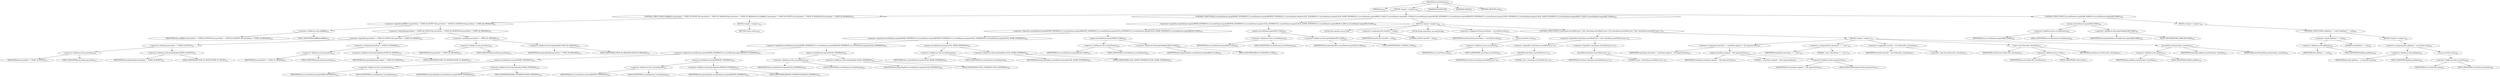 digraph "processElement" {  
"882" [label = <(METHOD,processElement)<SUB>350</SUB>> ]
"883" [label = <(PARAM,this)<SUB>350</SUB>> ]
"884" [label = <(BLOCK,&lt;empty&gt;,&lt;empty&gt;)<SUB>350</SUB>> ]
"885" [label = <(CONTROL_STRUCTURE,if (inEJBRef || (parseState != STATE_IN_ENTITY &amp;&amp; parseState != STATE_IN_SESSION &amp;&amp; parseState != STATE_IN_MESSAGE)),if (inEJBRef || (parseState != STATE_IN_ENTITY &amp;&amp; parseState != STATE_IN_SESSION &amp;&amp; parseState != STATE_IN_MESSAGE)))<SUB>351</SUB>> ]
"886" [label = <(&lt;operator&gt;.logicalOr,inEJBRef || (parseState != STATE_IN_ENTITY &amp;&amp; parseState != STATE_IN_SESSION &amp;&amp; parseState != STATE_IN_MESSAGE))<SUB>351</SUB>> ]
"887" [label = <(&lt;operator&gt;.fieldAccess,this.inEJBRef)<SUB>351</SUB>> ]
"888" [label = <(IDENTIFIER,this,inEJBRef || (parseState != STATE_IN_ENTITY &amp;&amp; parseState != STATE_IN_SESSION &amp;&amp; parseState != STATE_IN_MESSAGE))<SUB>351</SUB>> ]
"889" [label = <(FIELD_IDENTIFIER,inEJBRef,inEJBRef)<SUB>351</SUB>> ]
"890" [label = <(&lt;operator&gt;.logicalAnd,parseState != STATE_IN_ENTITY &amp;&amp; parseState != STATE_IN_SESSION &amp;&amp; parseState != STATE_IN_MESSAGE)<SUB>352</SUB>> ]
"891" [label = <(&lt;operator&gt;.logicalAnd,parseState != STATE_IN_ENTITY &amp;&amp; parseState != STATE_IN_SESSION)<SUB>352</SUB>> ]
"892" [label = <(&lt;operator&gt;.notEquals,parseState != STATE_IN_ENTITY)<SUB>352</SUB>> ]
"893" [label = <(&lt;operator&gt;.fieldAccess,this.parseState)<SUB>352</SUB>> ]
"894" [label = <(IDENTIFIER,this,parseState != STATE_IN_ENTITY)<SUB>352</SUB>> ]
"895" [label = <(FIELD_IDENTIFIER,parseState,parseState)<SUB>352</SUB>> ]
"896" [label = <(&lt;operator&gt;.fieldAccess,DescriptorHandler.STATE_IN_ENTITY)<SUB>352</SUB>> ]
"897" [label = <(IDENTIFIER,DescriptorHandler,parseState != STATE_IN_ENTITY)<SUB>352</SUB>> ]
"898" [label = <(FIELD_IDENTIFIER,STATE_IN_ENTITY,STATE_IN_ENTITY)<SUB>352</SUB>> ]
"899" [label = <(&lt;operator&gt;.notEquals,parseState != STATE_IN_SESSION)<SUB>353</SUB>> ]
"900" [label = <(&lt;operator&gt;.fieldAccess,this.parseState)<SUB>353</SUB>> ]
"901" [label = <(IDENTIFIER,this,parseState != STATE_IN_SESSION)<SUB>353</SUB>> ]
"902" [label = <(FIELD_IDENTIFIER,parseState,parseState)<SUB>353</SUB>> ]
"903" [label = <(&lt;operator&gt;.fieldAccess,DescriptorHandler.STATE_IN_SESSION)<SUB>353</SUB>> ]
"904" [label = <(IDENTIFIER,DescriptorHandler,parseState != STATE_IN_SESSION)<SUB>353</SUB>> ]
"905" [label = <(FIELD_IDENTIFIER,STATE_IN_SESSION,STATE_IN_SESSION)<SUB>353</SUB>> ]
"906" [label = <(&lt;operator&gt;.notEquals,parseState != STATE_IN_MESSAGE)<SUB>354</SUB>> ]
"907" [label = <(&lt;operator&gt;.fieldAccess,this.parseState)<SUB>354</SUB>> ]
"908" [label = <(IDENTIFIER,this,parseState != STATE_IN_MESSAGE)<SUB>354</SUB>> ]
"909" [label = <(FIELD_IDENTIFIER,parseState,parseState)<SUB>354</SUB>> ]
"910" [label = <(&lt;operator&gt;.fieldAccess,DescriptorHandler.STATE_IN_MESSAGE)<SUB>354</SUB>> ]
"911" [label = <(IDENTIFIER,DescriptorHandler,parseState != STATE_IN_MESSAGE)<SUB>354</SUB>> ]
"912" [label = <(FIELD_IDENTIFIER,STATE_IN_MESSAGE,STATE_IN_MESSAGE)<SUB>354</SUB>> ]
"913" [label = <(BLOCK,&lt;empty&gt;,&lt;empty&gt;)<SUB>354</SUB>> ]
"914" [label = <(RETURN,return;,return;)<SUB>355</SUB>> ]
"915" [label = <(CONTROL_STRUCTURE,if (currentElement.equals(HOME_INTERFACE) || currentElement.equals(REMOTE_INTERFACE) || currentElement.equals(LOCAL_INTERFACE) || currentElement.equals(LOCAL_HOME_INTERFACE) || currentElement.equals(BEAN_CLASS) || currentElement.equals(PK_CLASS)),if (currentElement.equals(HOME_INTERFACE) || currentElement.equals(REMOTE_INTERFACE) || currentElement.equals(LOCAL_INTERFACE) || currentElement.equals(LOCAL_HOME_INTERFACE) || currentElement.equals(BEAN_CLASS) || currentElement.equals(PK_CLASS)))<SUB>358</SUB>> ]
"916" [label = <(&lt;operator&gt;.logicalOr,currentElement.equals(HOME_INTERFACE) || currentElement.equals(REMOTE_INTERFACE) || currentElement.equals(LOCAL_INTERFACE) || currentElement.equals(LOCAL_HOME_INTERFACE) || currentElement.equals(BEAN_CLASS) || currentElement.equals(PK_CLASS))<SUB>358</SUB>> ]
"917" [label = <(&lt;operator&gt;.logicalOr,currentElement.equals(HOME_INTERFACE) || currentElement.equals(REMOTE_INTERFACE) || currentElement.equals(LOCAL_INTERFACE) || currentElement.equals(LOCAL_HOME_INTERFACE) || currentElement.equals(BEAN_CLASS))<SUB>358</SUB>> ]
"918" [label = <(&lt;operator&gt;.logicalOr,currentElement.equals(HOME_INTERFACE) || currentElement.equals(REMOTE_INTERFACE) || currentElement.equals(LOCAL_INTERFACE) || currentElement.equals(LOCAL_HOME_INTERFACE))<SUB>358</SUB>> ]
"919" [label = <(&lt;operator&gt;.logicalOr,currentElement.equals(HOME_INTERFACE) || currentElement.equals(REMOTE_INTERFACE) || currentElement.equals(LOCAL_INTERFACE))<SUB>358</SUB>> ]
"920" [label = <(&lt;operator&gt;.logicalOr,currentElement.equals(HOME_INTERFACE) || currentElement.equals(REMOTE_INTERFACE))<SUB>358</SUB>> ]
"921" [label = <(equals,currentElement.equals(HOME_INTERFACE))<SUB>358</SUB>> ]
"922" [label = <(&lt;operator&gt;.fieldAccess,this.currentElement)<SUB>358</SUB>> ]
"923" [label = <(IDENTIFIER,this,currentElement.equals(HOME_INTERFACE))<SUB>358</SUB>> ]
"924" [label = <(FIELD_IDENTIFIER,currentElement,currentElement)<SUB>358</SUB>> ]
"925" [label = <(&lt;operator&gt;.fieldAccess,DescriptorHandler.HOME_INTERFACE)<SUB>358</SUB>> ]
"926" [label = <(IDENTIFIER,DescriptorHandler,currentElement.equals(HOME_INTERFACE))<SUB>358</SUB>> ]
"927" [label = <(FIELD_IDENTIFIER,HOME_INTERFACE,HOME_INTERFACE)<SUB>358</SUB>> ]
"928" [label = <(equals,currentElement.equals(REMOTE_INTERFACE))<SUB>359</SUB>> ]
"929" [label = <(&lt;operator&gt;.fieldAccess,this.currentElement)<SUB>359</SUB>> ]
"930" [label = <(IDENTIFIER,this,currentElement.equals(REMOTE_INTERFACE))<SUB>359</SUB>> ]
"931" [label = <(FIELD_IDENTIFIER,currentElement,currentElement)<SUB>359</SUB>> ]
"932" [label = <(&lt;operator&gt;.fieldAccess,DescriptorHandler.REMOTE_INTERFACE)<SUB>359</SUB>> ]
"933" [label = <(IDENTIFIER,DescriptorHandler,currentElement.equals(REMOTE_INTERFACE))<SUB>359</SUB>> ]
"934" [label = <(FIELD_IDENTIFIER,REMOTE_INTERFACE,REMOTE_INTERFACE)<SUB>359</SUB>> ]
"935" [label = <(equals,currentElement.equals(LOCAL_INTERFACE))<SUB>360</SUB>> ]
"936" [label = <(&lt;operator&gt;.fieldAccess,this.currentElement)<SUB>360</SUB>> ]
"937" [label = <(IDENTIFIER,this,currentElement.equals(LOCAL_INTERFACE))<SUB>360</SUB>> ]
"938" [label = <(FIELD_IDENTIFIER,currentElement,currentElement)<SUB>360</SUB>> ]
"939" [label = <(&lt;operator&gt;.fieldAccess,DescriptorHandler.LOCAL_INTERFACE)<SUB>360</SUB>> ]
"940" [label = <(IDENTIFIER,DescriptorHandler,currentElement.equals(LOCAL_INTERFACE))<SUB>360</SUB>> ]
"941" [label = <(FIELD_IDENTIFIER,LOCAL_INTERFACE,LOCAL_INTERFACE)<SUB>360</SUB>> ]
"942" [label = <(equals,currentElement.equals(LOCAL_HOME_INTERFACE))<SUB>361</SUB>> ]
"943" [label = <(&lt;operator&gt;.fieldAccess,this.currentElement)<SUB>361</SUB>> ]
"944" [label = <(IDENTIFIER,this,currentElement.equals(LOCAL_HOME_INTERFACE))<SUB>361</SUB>> ]
"945" [label = <(FIELD_IDENTIFIER,currentElement,currentElement)<SUB>361</SUB>> ]
"946" [label = <(&lt;operator&gt;.fieldAccess,DescriptorHandler.LOCAL_HOME_INTERFACE)<SUB>361</SUB>> ]
"947" [label = <(IDENTIFIER,DescriptorHandler,currentElement.equals(LOCAL_HOME_INTERFACE))<SUB>361</SUB>> ]
"948" [label = <(FIELD_IDENTIFIER,LOCAL_HOME_INTERFACE,LOCAL_HOME_INTERFACE)<SUB>361</SUB>> ]
"949" [label = <(equals,currentElement.equals(BEAN_CLASS))<SUB>362</SUB>> ]
"950" [label = <(&lt;operator&gt;.fieldAccess,this.currentElement)<SUB>362</SUB>> ]
"951" [label = <(IDENTIFIER,this,currentElement.equals(BEAN_CLASS))<SUB>362</SUB>> ]
"952" [label = <(FIELD_IDENTIFIER,currentElement,currentElement)<SUB>362</SUB>> ]
"953" [label = <(&lt;operator&gt;.fieldAccess,DescriptorHandler.BEAN_CLASS)<SUB>362</SUB>> ]
"954" [label = <(IDENTIFIER,DescriptorHandler,currentElement.equals(BEAN_CLASS))<SUB>362</SUB>> ]
"955" [label = <(FIELD_IDENTIFIER,BEAN_CLASS,BEAN_CLASS)<SUB>362</SUB>> ]
"956" [label = <(equals,currentElement.equals(PK_CLASS))<SUB>363</SUB>> ]
"957" [label = <(&lt;operator&gt;.fieldAccess,this.currentElement)<SUB>363</SUB>> ]
"958" [label = <(IDENTIFIER,this,currentElement.equals(PK_CLASS))<SUB>363</SUB>> ]
"959" [label = <(FIELD_IDENTIFIER,currentElement,currentElement)<SUB>363</SUB>> ]
"960" [label = <(&lt;operator&gt;.fieldAccess,DescriptorHandler.PK_CLASS)<SUB>363</SUB>> ]
"961" [label = <(IDENTIFIER,DescriptorHandler,currentElement.equals(PK_CLASS))<SUB>363</SUB>> ]
"962" [label = <(FIELD_IDENTIFIER,PK_CLASS,PK_CLASS)<SUB>363</SUB>> ]
"963" [label = <(BLOCK,&lt;empty&gt;,&lt;empty&gt;)<SUB>363</SUB>> ]
"24" [label = <(LOCAL,File classFile: java.io.File)> ]
"964" [label = <(&lt;operator&gt;.assignment,File classFile = null)<SUB>366</SUB>> ]
"965" [label = <(IDENTIFIER,classFile,File classFile = null)<SUB>366</SUB>> ]
"966" [label = <(LITERAL,null,File classFile = null)<SUB>366</SUB>> ]
"967" [label = <(LOCAL,String className: java.lang.String)> ]
"968" [label = <(&lt;operator&gt;.assignment,String className = currentText.trim())<SUB>367</SUB>> ]
"969" [label = <(IDENTIFIER,className,String className = currentText.trim())<SUB>367</SUB>> ]
"970" [label = <(trim,currentText.trim())<SUB>367</SUB>> ]
"971" [label = <(&lt;operator&gt;.fieldAccess,this.currentText)<SUB>367</SUB>> ]
"972" [label = <(IDENTIFIER,this,currentText.trim())<SUB>367</SUB>> ]
"973" [label = <(FIELD_IDENTIFIER,currentText,currentText)<SUB>367</SUB>> ]
"974" [label = <(CONTROL_STRUCTURE,if (!className.startsWith(&quot;java.&quot;) &amp;&amp; !className.startsWith(&quot;javax.&quot;)),if (!className.startsWith(&quot;java.&quot;) &amp;&amp; !className.startsWith(&quot;javax.&quot;)))<SUB>371</SUB>> ]
"975" [label = <(&lt;operator&gt;.logicalAnd,!className.startsWith(&quot;java.&quot;) &amp;&amp; !className.startsWith(&quot;javax.&quot;))<SUB>371</SUB>> ]
"976" [label = <(&lt;operator&gt;.logicalNot,!className.startsWith(&quot;java.&quot;))<SUB>371</SUB>> ]
"977" [label = <(startsWith,className.startsWith(&quot;java.&quot;))<SUB>371</SUB>> ]
"978" [label = <(IDENTIFIER,className,className.startsWith(&quot;java.&quot;))<SUB>371</SUB>> ]
"979" [label = <(LITERAL,&quot;java.&quot;,className.startsWith(&quot;java.&quot;))<SUB>371</SUB>> ]
"980" [label = <(&lt;operator&gt;.logicalNot,!className.startsWith(&quot;javax.&quot;))<SUB>372</SUB>> ]
"981" [label = <(startsWith,className.startsWith(&quot;javax.&quot;))<SUB>372</SUB>> ]
"982" [label = <(IDENTIFIER,className,className.startsWith(&quot;javax.&quot;))<SUB>372</SUB>> ]
"983" [label = <(LITERAL,&quot;javax.&quot;,className.startsWith(&quot;javax.&quot;))<SUB>372</SUB>> ]
"984" [label = <(BLOCK,&lt;empty&gt;,&lt;empty&gt;)<SUB>372</SUB>> ]
"985" [label = <(&lt;operator&gt;.assignment,className = className.replace('.', File.separatorChar))<SUB>375</SUB>> ]
"986" [label = <(IDENTIFIER,className,className = className.replace('.', File.separatorChar))<SUB>375</SUB>> ]
"987" [label = <(replace,className.replace('.', File.separatorChar))<SUB>375</SUB>> ]
"988" [label = <(IDENTIFIER,className,className.replace('.', File.separatorChar))<SUB>375</SUB>> ]
"989" [label = <(LITERAL,'.',className.replace('.', File.separatorChar))<SUB>375</SUB>> ]
"990" [label = <(&lt;operator&gt;.fieldAccess,File.separatorChar)<SUB>375</SUB>> ]
"991" [label = <(IDENTIFIER,File,className.replace('.', File.separatorChar))<SUB>375</SUB>> ]
"992" [label = <(FIELD_IDENTIFIER,separatorChar,separatorChar)<SUB>375</SUB>> ]
"993" [label = <(&lt;operator&gt;.assignmentPlus,className += &quot;.class&quot;)<SUB>376</SUB>> ]
"994" [label = <(IDENTIFIER,className,className += &quot;.class&quot;)<SUB>376</SUB>> ]
"995" [label = <(LITERAL,&quot;.class&quot;,className += &quot;.class&quot;)<SUB>376</SUB>> ]
"996" [label = <(&lt;operator&gt;.assignment,classFile = new File(srcDir, className))<SUB>377</SUB>> ]
"997" [label = <(IDENTIFIER,classFile,classFile = new File(srcDir, className))<SUB>377</SUB>> ]
"998" [label = <(&lt;operator&gt;.alloc,new File(srcDir, className))<SUB>377</SUB>> ]
"999" [label = <(&lt;init&gt;,new File(srcDir, className))<SUB>377</SUB>> ]
"23" [label = <(IDENTIFIER,classFile,new File(srcDir, className))<SUB>377</SUB>> ]
"1000" [label = <(&lt;operator&gt;.fieldAccess,this.srcDir)<SUB>377</SUB>> ]
"1001" [label = <(IDENTIFIER,this,new File(srcDir, className))<SUB>377</SUB>> ]
"1002" [label = <(FIELD_IDENTIFIER,srcDir,srcDir)<SUB>377</SUB>> ]
"1003" [label = <(IDENTIFIER,className,new File(srcDir, className))<SUB>377</SUB>> ]
"1004" [label = <(put,ejbFiles.put(className, classFile))<SUB>378</SUB>> ]
"1005" [label = <(&lt;operator&gt;.fieldAccess,this.ejbFiles)<SUB>378</SUB>> ]
"1006" [label = <(IDENTIFIER,this,ejbFiles.put(className, classFile))<SUB>378</SUB>> ]
"1007" [label = <(FIELD_IDENTIFIER,ejbFiles,ejbFiles)<SUB>378</SUB>> ]
"1008" [label = <(IDENTIFIER,className,ejbFiles.put(className, classFile))<SUB>378</SUB>> ]
"1009" [label = <(IDENTIFIER,classFile,ejbFiles.put(className, classFile))<SUB>378</SUB>> ]
"1010" [label = <(CONTROL_STRUCTURE,if (currentElement.equals(EJB_NAME)),if (currentElement.equals(EJB_NAME)))<SUB>383</SUB>> ]
"1011" [label = <(equals,currentElement.equals(EJB_NAME))<SUB>383</SUB>> ]
"1012" [label = <(&lt;operator&gt;.fieldAccess,this.currentElement)<SUB>383</SUB>> ]
"1013" [label = <(IDENTIFIER,this,currentElement.equals(EJB_NAME))<SUB>383</SUB>> ]
"1014" [label = <(FIELD_IDENTIFIER,currentElement,currentElement)<SUB>383</SUB>> ]
"1015" [label = <(&lt;operator&gt;.fieldAccess,DescriptorHandler.EJB_NAME)<SUB>383</SUB>> ]
"1016" [label = <(IDENTIFIER,DescriptorHandler,currentElement.equals(EJB_NAME))<SUB>383</SUB>> ]
"1017" [label = <(FIELD_IDENTIFIER,EJB_NAME,EJB_NAME)<SUB>383</SUB>> ]
"1018" [label = <(BLOCK,&lt;empty&gt;,&lt;empty&gt;)<SUB>383</SUB>> ]
"1019" [label = <(CONTROL_STRUCTURE,if (ejbName == null),if (ejbName == null))<SUB>384</SUB>> ]
"1020" [label = <(&lt;operator&gt;.equals,ejbName == null)<SUB>384</SUB>> ]
"1021" [label = <(&lt;operator&gt;.fieldAccess,this.ejbName)<SUB>384</SUB>> ]
"1022" [label = <(IDENTIFIER,this,ejbName == null)<SUB>384</SUB>> ]
"1023" [label = <(FIELD_IDENTIFIER,ejbName,ejbName)<SUB>384</SUB>> ]
"1024" [label = <(LITERAL,null,ejbName == null)<SUB>384</SUB>> ]
"1025" [label = <(BLOCK,&lt;empty&gt;,&lt;empty&gt;)<SUB>384</SUB>> ]
"1026" [label = <(&lt;operator&gt;.assignment,this.ejbName = currentText.trim())<SUB>385</SUB>> ]
"1027" [label = <(&lt;operator&gt;.fieldAccess,this.ejbName)<SUB>385</SUB>> ]
"1028" [label = <(IDENTIFIER,this,this.ejbName = currentText.trim())<SUB>385</SUB>> ]
"1029" [label = <(FIELD_IDENTIFIER,ejbName,ejbName)<SUB>385</SUB>> ]
"1030" [label = <(trim,currentText.trim())<SUB>385</SUB>> ]
"1031" [label = <(&lt;operator&gt;.fieldAccess,this.currentText)<SUB>385</SUB>> ]
"1032" [label = <(IDENTIFIER,this,currentText.trim())<SUB>385</SUB>> ]
"1033" [label = <(FIELD_IDENTIFIER,currentText,currentText)<SUB>385</SUB>> ]
"1034" [label = <(MODIFIER,PROTECTED)> ]
"1035" [label = <(MODIFIER,VIRTUAL)> ]
"1036" [label = <(METHOD_RETURN,void)<SUB>350</SUB>> ]
  "882" -> "883" 
  "882" -> "884" 
  "882" -> "1034" 
  "882" -> "1035" 
  "882" -> "1036" 
  "884" -> "885" 
  "884" -> "915" 
  "884" -> "1010" 
  "885" -> "886" 
  "885" -> "913" 
  "886" -> "887" 
  "886" -> "890" 
  "887" -> "888" 
  "887" -> "889" 
  "890" -> "891" 
  "890" -> "906" 
  "891" -> "892" 
  "891" -> "899" 
  "892" -> "893" 
  "892" -> "896" 
  "893" -> "894" 
  "893" -> "895" 
  "896" -> "897" 
  "896" -> "898" 
  "899" -> "900" 
  "899" -> "903" 
  "900" -> "901" 
  "900" -> "902" 
  "903" -> "904" 
  "903" -> "905" 
  "906" -> "907" 
  "906" -> "910" 
  "907" -> "908" 
  "907" -> "909" 
  "910" -> "911" 
  "910" -> "912" 
  "913" -> "914" 
  "915" -> "916" 
  "915" -> "963" 
  "916" -> "917" 
  "916" -> "956" 
  "917" -> "918" 
  "917" -> "949" 
  "918" -> "919" 
  "918" -> "942" 
  "919" -> "920" 
  "919" -> "935" 
  "920" -> "921" 
  "920" -> "928" 
  "921" -> "922" 
  "921" -> "925" 
  "922" -> "923" 
  "922" -> "924" 
  "925" -> "926" 
  "925" -> "927" 
  "928" -> "929" 
  "928" -> "932" 
  "929" -> "930" 
  "929" -> "931" 
  "932" -> "933" 
  "932" -> "934" 
  "935" -> "936" 
  "935" -> "939" 
  "936" -> "937" 
  "936" -> "938" 
  "939" -> "940" 
  "939" -> "941" 
  "942" -> "943" 
  "942" -> "946" 
  "943" -> "944" 
  "943" -> "945" 
  "946" -> "947" 
  "946" -> "948" 
  "949" -> "950" 
  "949" -> "953" 
  "950" -> "951" 
  "950" -> "952" 
  "953" -> "954" 
  "953" -> "955" 
  "956" -> "957" 
  "956" -> "960" 
  "957" -> "958" 
  "957" -> "959" 
  "960" -> "961" 
  "960" -> "962" 
  "963" -> "24" 
  "963" -> "964" 
  "963" -> "967" 
  "963" -> "968" 
  "963" -> "974" 
  "964" -> "965" 
  "964" -> "966" 
  "968" -> "969" 
  "968" -> "970" 
  "970" -> "971" 
  "971" -> "972" 
  "971" -> "973" 
  "974" -> "975" 
  "974" -> "984" 
  "975" -> "976" 
  "975" -> "980" 
  "976" -> "977" 
  "977" -> "978" 
  "977" -> "979" 
  "980" -> "981" 
  "981" -> "982" 
  "981" -> "983" 
  "984" -> "985" 
  "984" -> "993" 
  "984" -> "996" 
  "984" -> "999" 
  "984" -> "1004" 
  "985" -> "986" 
  "985" -> "987" 
  "987" -> "988" 
  "987" -> "989" 
  "987" -> "990" 
  "990" -> "991" 
  "990" -> "992" 
  "993" -> "994" 
  "993" -> "995" 
  "996" -> "997" 
  "996" -> "998" 
  "999" -> "23" 
  "999" -> "1000" 
  "999" -> "1003" 
  "1000" -> "1001" 
  "1000" -> "1002" 
  "1004" -> "1005" 
  "1004" -> "1008" 
  "1004" -> "1009" 
  "1005" -> "1006" 
  "1005" -> "1007" 
  "1010" -> "1011" 
  "1010" -> "1018" 
  "1011" -> "1012" 
  "1011" -> "1015" 
  "1012" -> "1013" 
  "1012" -> "1014" 
  "1015" -> "1016" 
  "1015" -> "1017" 
  "1018" -> "1019" 
  "1019" -> "1020" 
  "1019" -> "1025" 
  "1020" -> "1021" 
  "1020" -> "1024" 
  "1021" -> "1022" 
  "1021" -> "1023" 
  "1025" -> "1026" 
  "1026" -> "1027" 
  "1026" -> "1030" 
  "1027" -> "1028" 
  "1027" -> "1029" 
  "1030" -> "1031" 
  "1031" -> "1032" 
  "1031" -> "1033" 
}
